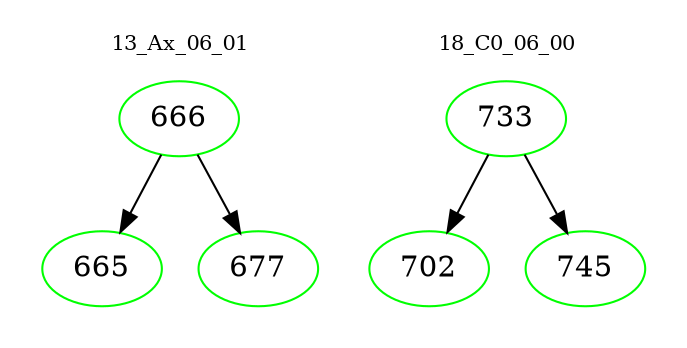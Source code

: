 digraph{
subgraph cluster_0 {
color = white
label = "13_Ax_06_01";
fontsize=10;
T0_666 [label="666", color="green"]
T0_666 -> T0_665 [color="black"]
T0_665 [label="665", color="green"]
T0_666 -> T0_677 [color="black"]
T0_677 [label="677", color="green"]
}
subgraph cluster_1 {
color = white
label = "18_C0_06_00";
fontsize=10;
T1_733 [label="733", color="green"]
T1_733 -> T1_702 [color="black"]
T1_702 [label="702", color="green"]
T1_733 -> T1_745 [color="black"]
T1_745 [label="745", color="green"]
}
}
